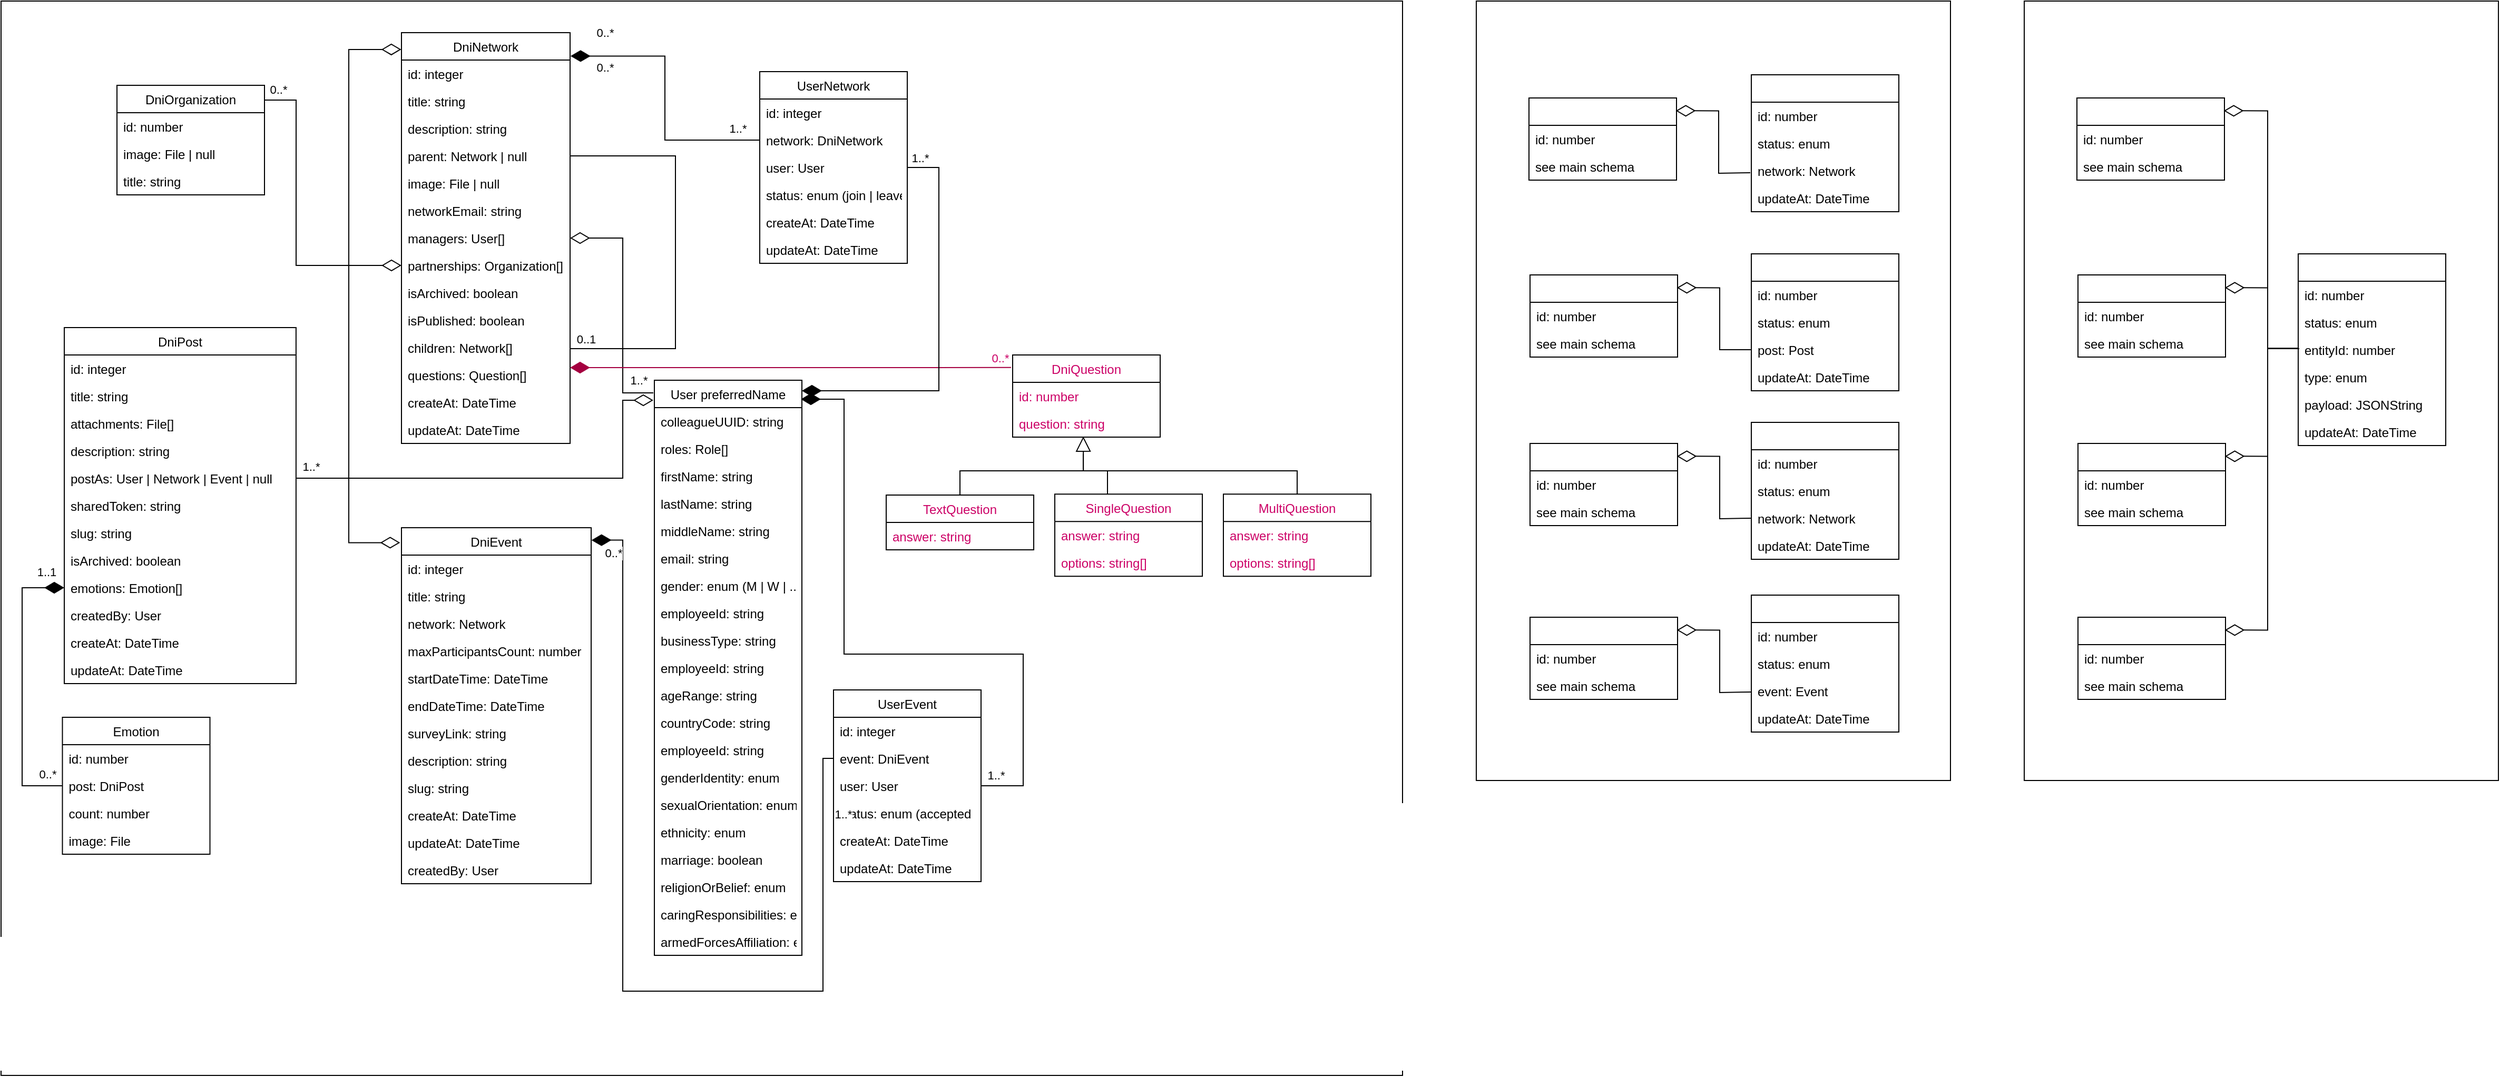<mxfile version="14.2.4" type="embed">
    <diagram id="J6vg1RdVkeJgdu3yLjEo" name="Page-1">
        <mxGraphModel dx="927" dy="641" grid="1" gridSize="10" guides="1" tooltips="1" connect="1" arrows="1" fold="1" page="1" pageScale="1" pageWidth="827" pageHeight="1169" math="0" shadow="0">
            <root>
                <mxCell id="0"/>
                <mxCell id="1" parent="0"/>
                <mxCell id="275" value="" style="rounded=0;whiteSpace=wrap;html=1;fontColor=#FFFFFF;" vertex="1" parent="1">
                    <mxGeometry x="1400" width="450" height="740" as="geometry"/>
                </mxCell>
                <mxCell id="233" value="" style="rounded=0;whiteSpace=wrap;html=1;fontColor=#99004D;" vertex="1" parent="1">
                    <mxGeometry width="1330" height="1020" as="geometry"/>
                </mxCell>
                <mxCell id="9" value="DniPost" style="swimlane;fontStyle=0;childLayout=stackLayout;horizontal=1;startSize=26;fillColor=none;horizontalStack=0;resizeParent=1;resizeParentMax=0;resizeLast=0;collapsible=1;marginBottom=0;" parent="1" vertex="1">
                    <mxGeometry x="60" y="310" width="219.94" height="338" as="geometry"/>
                </mxCell>
                <mxCell id="10" value="id: integer" style="text;strokeColor=none;fillColor=none;align=left;verticalAlign=top;spacingLeft=4;spacingRight=4;overflow=hidden;rotatable=0;points=[[0,0.5],[1,0.5]];portConstraint=eastwest;" parent="9" vertex="1">
                    <mxGeometry y="26" width="219.94" height="26" as="geometry"/>
                </mxCell>
                <mxCell id="11" value="title: string" style="text;strokeColor=none;fillColor=none;align=left;verticalAlign=top;spacingLeft=4;spacingRight=4;overflow=hidden;rotatable=0;points=[[0,0.5],[1,0.5]];portConstraint=eastwest;" parent="9" vertex="1">
                    <mxGeometry y="52" width="219.94" height="26" as="geometry"/>
                </mxCell>
                <mxCell id="12" value="attachments: File[]" style="text;strokeColor=none;fillColor=none;align=left;verticalAlign=top;spacingLeft=4;spacingRight=4;overflow=hidden;rotatable=0;points=[[0,0.5],[1,0.5]];portConstraint=eastwest;" parent="9" vertex="1">
                    <mxGeometry y="78" width="219.94" height="26" as="geometry"/>
                </mxCell>
                <mxCell id="13" value="description: string" style="text;strokeColor=none;fillColor=none;align=left;verticalAlign=top;spacingLeft=4;spacingRight=4;overflow=hidden;rotatable=0;points=[[0,0.5],[1,0.5]];portConstraint=eastwest;" parent="9" vertex="1">
                    <mxGeometry y="104" width="219.94" height="26" as="geometry"/>
                </mxCell>
                <mxCell id="14" value="postAs: User | Network | Event | null" style="text;strokeColor=none;fillColor=none;align=left;verticalAlign=top;spacingLeft=4;spacingRight=4;overflow=hidden;rotatable=0;points=[[0,0.5],[1,0.5]];portConstraint=eastwest;" parent="9" vertex="1">
                    <mxGeometry y="130" width="219.94" height="26" as="geometry"/>
                </mxCell>
                <mxCell id="15" value="sharedToken: string" style="text;strokeColor=none;fillColor=none;align=left;verticalAlign=top;spacingLeft=4;spacingRight=4;overflow=hidden;rotatable=0;points=[[0,0.5],[1,0.5]];portConstraint=eastwest;" parent="9" vertex="1">
                    <mxGeometry y="156" width="219.94" height="26" as="geometry"/>
                </mxCell>
                <mxCell id="21" value="slug: string" style="text;strokeColor=none;fillColor=none;align=left;verticalAlign=top;spacingLeft=4;spacingRight=4;overflow=hidden;rotatable=0;points=[[0,0.5],[1,0.5]];portConstraint=eastwest;" parent="9" vertex="1">
                    <mxGeometry y="182" width="219.94" height="26" as="geometry"/>
                </mxCell>
                <mxCell id="40" value="isArchived: boolean" style="text;strokeColor=none;fillColor=none;align=left;verticalAlign=top;spacingLeft=4;spacingRight=4;overflow=hidden;rotatable=0;points=[[0,0.5],[1,0.5]];portConstraint=eastwest;" parent="9" vertex="1">
                    <mxGeometry y="208" width="219.94" height="26" as="geometry"/>
                </mxCell>
                <mxCell id="87" value="emotions: Emotion[]" style="text;strokeColor=none;fillColor=none;align=left;verticalAlign=top;spacingLeft=4;spacingRight=4;overflow=hidden;rotatable=0;points=[[0,0.5],[1,0.5]];portConstraint=eastwest;" parent="9" vertex="1">
                    <mxGeometry y="234" width="219.94" height="26" as="geometry"/>
                </mxCell>
                <mxCell id="157" value="createdBy: User" style="text;strokeColor=none;fillColor=none;align=left;verticalAlign=top;spacingLeft=4;spacingRight=4;overflow=hidden;rotatable=0;points=[[0,0.5],[1,0.5]];portConstraint=eastwest;" vertex="1" parent="9">
                    <mxGeometry y="260" width="219.94" height="26" as="geometry"/>
                </mxCell>
                <mxCell id="169" value="createAt: DateTime" style="text;strokeColor=none;fillColor=none;align=left;verticalAlign=top;spacingLeft=4;spacingRight=4;overflow=hidden;rotatable=0;points=[[0,0.5],[1,0.5]];portConstraint=eastwest;" vertex="1" parent="9">
                    <mxGeometry y="286" width="219.94" height="26" as="geometry"/>
                </mxCell>
                <mxCell id="170" value="updateAt: DateTime" style="text;strokeColor=none;fillColor=none;align=left;verticalAlign=top;spacingLeft=4;spacingRight=4;overflow=hidden;rotatable=0;points=[[0,0.5],[1,0.5]];portConstraint=eastwest;" vertex="1" parent="9">
                    <mxGeometry y="312" width="219.94" height="26" as="geometry"/>
                </mxCell>
                <mxCell id="16" value="DniNetwork" style="swimlane;fontStyle=0;childLayout=stackLayout;horizontal=1;startSize=26;fillColor=none;horizontalStack=0;resizeParent=1;resizeParentMax=0;resizeLast=0;collapsible=1;marginBottom=0;" parent="1" vertex="1">
                    <mxGeometry x="380" y="30" width="160" height="390" as="geometry"/>
                </mxCell>
                <mxCell id="17" value="id: integer" style="text;strokeColor=none;fillColor=none;align=left;verticalAlign=top;spacingLeft=4;spacingRight=4;overflow=hidden;rotatable=0;points=[[0,0.5],[1,0.5]];portConstraint=eastwest;" parent="16" vertex="1">
                    <mxGeometry y="26" width="160" height="26" as="geometry"/>
                </mxCell>
                <mxCell id="18" value="title: string" style="text;strokeColor=none;fillColor=none;align=left;verticalAlign=top;spacingLeft=4;spacingRight=4;overflow=hidden;rotatable=0;points=[[0,0.5],[1,0.5]];portConstraint=eastwest;" parent="16" vertex="1">
                    <mxGeometry y="52" width="160" height="26" as="geometry"/>
                </mxCell>
                <mxCell id="19" value="description: string" style="text;strokeColor=none;fillColor=none;align=left;verticalAlign=top;spacingLeft=4;spacingRight=4;overflow=hidden;rotatable=0;points=[[0,0.5],[1,0.5]];portConstraint=eastwest;" parent="16" vertex="1">
                    <mxGeometry y="78" width="160" height="26" as="geometry"/>
                </mxCell>
                <mxCell id="50" style="edgeStyle=orthogonalEdgeStyle;rounded=0;orthogonalLoop=1;jettySize=auto;html=1;startSize=12;endArrow=none;endFill=0;endSize=16;entryX=1;entryY=0.5;entryDx=0;entryDy=0;" parent="16" source="48" target="129" edge="1">
                    <mxGeometry relative="1" as="geometry">
                        <mxPoint x="-40" y="250" as="targetPoint"/>
                        <Array as="points">
                            <mxPoint x="260" y="117"/>
                            <mxPoint x="260" y="300"/>
                        </Array>
                    </mxGeometry>
                </mxCell>
                <mxCell id="51" value="0..*" style="edgeLabel;html=1;align=center;verticalAlign=middle;resizable=0;points=[];" parent="50" vertex="1" connectable="0">
                    <mxGeometry x="-0.927" relative="1" as="geometry">
                        <mxPoint x="18.8" y="-117" as="offset"/>
                    </mxGeometry>
                </mxCell>
                <mxCell id="52" value="0..1" style="edgeLabel;html=1;align=center;verticalAlign=middle;resizable=0;points=[];" parent="50" vertex="1" connectable="0">
                    <mxGeometry x="0.941" y="2" relative="1" as="geometry">
                        <mxPoint x="3.84" y="-11" as="offset"/>
                    </mxGeometry>
                </mxCell>
                <mxCell id="48" value="parent: Network | null" style="text;strokeColor=none;fillColor=none;align=left;verticalAlign=top;spacingLeft=4;spacingRight=4;overflow=hidden;rotatable=0;points=[[0,0.5],[1,0.5]];portConstraint=eastwest;" parent="16" vertex="1">
                    <mxGeometry y="104" width="160" height="26" as="geometry"/>
                </mxCell>
                <mxCell id="49" value="image: File | null" style="text;strokeColor=none;fillColor=none;align=left;verticalAlign=top;spacingLeft=4;spacingRight=4;overflow=hidden;rotatable=0;points=[[0,0.5],[1,0.5]];portConstraint=eastwest;" parent="16" vertex="1">
                    <mxGeometry y="130" width="160" height="26" as="geometry"/>
                </mxCell>
                <mxCell id="53" value="networkEmail: string" style="text;strokeColor=none;fillColor=none;align=left;verticalAlign=top;spacingLeft=4;spacingRight=4;overflow=hidden;rotatable=0;points=[[0,0.5],[1,0.5]];portConstraint=eastwest;" parent="16" vertex="1">
                    <mxGeometry y="156" width="160" height="26" as="geometry"/>
                </mxCell>
                <mxCell id="55" value="managers: User[]" style="text;strokeColor=none;fillColor=none;align=left;verticalAlign=top;spacingLeft=4;spacingRight=4;overflow=hidden;rotatable=0;points=[[0,0.5],[1,0.5]];portConstraint=eastwest;" parent="16" vertex="1">
                    <mxGeometry y="182" width="160" height="26" as="geometry"/>
                </mxCell>
                <mxCell id="56" value="partnerships: Organization[]" style="text;strokeColor=none;fillColor=none;align=left;verticalAlign=top;spacingLeft=4;spacingRight=4;overflow=hidden;rotatable=0;points=[[0,0.5],[1,0.5]];portConstraint=eastwest;" parent="16" vertex="1">
                    <mxGeometry y="208" width="160" height="26" as="geometry"/>
                </mxCell>
                <mxCell id="73" value="isArchived: boolean" style="text;strokeColor=none;fillColor=none;align=left;verticalAlign=top;spacingLeft=4;spacingRight=4;overflow=hidden;rotatable=0;points=[[0,0.5],[1,0.5]];portConstraint=eastwest;" parent="16" vertex="1">
                    <mxGeometry y="234" width="160" height="26" as="geometry"/>
                </mxCell>
                <mxCell id="128" value="isPublished: boolean" style="text;strokeColor=none;fillColor=none;align=left;verticalAlign=top;spacingLeft=4;spacingRight=4;overflow=hidden;rotatable=0;points=[[0,0.5],[1,0.5]];portConstraint=eastwest;" parent="16" vertex="1">
                    <mxGeometry y="260" width="160" height="26" as="geometry"/>
                </mxCell>
                <mxCell id="129" value="children: Network[]" style="text;strokeColor=none;fillColor=none;align=left;verticalAlign=top;spacingLeft=4;spacingRight=4;overflow=hidden;rotatable=0;points=[[0,0.5],[1,0.5]];portConstraint=eastwest;" parent="16" vertex="1">
                    <mxGeometry y="286" width="160" height="26" as="geometry"/>
                </mxCell>
                <mxCell id="131" value="questions: Question[]" style="text;strokeColor=none;fillColor=none;align=left;verticalAlign=top;spacingLeft=4;spacingRight=4;overflow=hidden;rotatable=0;points=[[0,0.5],[1,0.5]];portConstraint=eastwest;" parent="16" vertex="1">
                    <mxGeometry y="312" width="160" height="26" as="geometry"/>
                </mxCell>
                <mxCell id="174" value="createAt: DateTime" style="text;strokeColor=none;fillColor=none;align=left;verticalAlign=top;spacingLeft=4;spacingRight=4;overflow=hidden;rotatable=0;points=[[0,0.5],[1,0.5]];portConstraint=eastwest;" vertex="1" parent="16">
                    <mxGeometry y="338" width="160" height="26" as="geometry"/>
                </mxCell>
                <mxCell id="175" value="updateAt: DateTime" style="text;strokeColor=none;fillColor=none;align=left;verticalAlign=top;spacingLeft=4;spacingRight=4;overflow=hidden;rotatable=0;points=[[0,0.5],[1,0.5]];portConstraint=eastwest;" vertex="1" parent="16">
                    <mxGeometry y="364" width="160" height="26" as="geometry"/>
                </mxCell>
                <mxCell id="24" value="DniEvent" style="swimlane;fontStyle=0;childLayout=stackLayout;horizontal=1;startSize=26;fillColor=none;horizontalStack=0;resizeParent=1;resizeParentMax=0;resizeLast=0;collapsible=1;marginBottom=0;" parent="1" vertex="1">
                    <mxGeometry x="380" y="500.0" width="180" height="338" as="geometry"/>
                </mxCell>
                <mxCell id="25" value="id: integer" style="text;strokeColor=none;fillColor=none;align=left;verticalAlign=top;spacingLeft=4;spacingRight=4;overflow=hidden;rotatable=0;points=[[0,0.5],[1,0.5]];portConstraint=eastwest;" parent="24" vertex="1">
                    <mxGeometry y="26" width="180" height="26" as="geometry"/>
                </mxCell>
                <mxCell id="26" value="title: string" style="text;strokeColor=none;fillColor=none;align=left;verticalAlign=top;spacingLeft=4;spacingRight=4;overflow=hidden;rotatable=0;points=[[0,0.5],[1,0.5]];portConstraint=eastwest;" parent="24" vertex="1">
                    <mxGeometry y="52" width="180" height="26" as="geometry"/>
                </mxCell>
                <mxCell id="27" value="network: Network" style="text;strokeColor=none;fillColor=none;align=left;verticalAlign=top;spacingLeft=4;spacingRight=4;overflow=hidden;rotatable=0;points=[[0,0.5],[1,0.5]];portConstraint=eastwest;" parent="24" vertex="1">
                    <mxGeometry y="78" width="180" height="26" as="geometry"/>
                </mxCell>
                <mxCell id="32" value="maxParticipantsCount: number" style="text;strokeColor=none;fillColor=none;align=left;verticalAlign=top;spacingLeft=4;spacingRight=4;overflow=hidden;rotatable=0;points=[[0,0.5],[1,0.5]];portConstraint=eastwest;" parent="24" vertex="1">
                    <mxGeometry y="104" width="180" height="26" as="geometry"/>
                </mxCell>
                <mxCell id="37" value="startDateTime: DateTime" style="text;strokeColor=none;fillColor=none;align=left;verticalAlign=top;spacingLeft=4;spacingRight=4;overflow=hidden;rotatable=0;points=[[0,0.5],[1,0.5]];portConstraint=eastwest;" parent="24" vertex="1">
                    <mxGeometry y="130" width="180" height="26" as="geometry"/>
                </mxCell>
                <mxCell id="38" value="endDateTime: DateTime" style="text;strokeColor=none;fillColor=none;align=left;verticalAlign=top;spacingLeft=4;spacingRight=4;overflow=hidden;rotatable=0;points=[[0,0.5],[1,0.5]];portConstraint=eastwest;" parent="24" vertex="1">
                    <mxGeometry y="156" width="180" height="26" as="geometry"/>
                </mxCell>
                <mxCell id="39" value="surveyLink: string" style="text;strokeColor=none;fillColor=none;align=left;verticalAlign=top;spacingLeft=4;spacingRight=4;overflow=hidden;rotatable=0;points=[[0,0.5],[1,0.5]];portConstraint=eastwest;" parent="24" vertex="1">
                    <mxGeometry y="182" width="180" height="26" as="geometry"/>
                </mxCell>
                <mxCell id="54" value="description: string" style="text;strokeColor=none;fillColor=none;align=left;verticalAlign=top;spacingLeft=4;spacingRight=4;overflow=hidden;rotatable=0;points=[[0,0.5],[1,0.5]];portConstraint=eastwest;" parent="24" vertex="1">
                    <mxGeometry y="208" width="180" height="26" as="geometry"/>
                </mxCell>
                <mxCell id="127" value="slug: string" style="text;strokeColor=none;fillColor=none;align=left;verticalAlign=top;spacingLeft=4;spacingRight=4;overflow=hidden;rotatable=0;points=[[0,0.5],[1,0.5]];portConstraint=eastwest;" parent="24" vertex="1">
                    <mxGeometry y="234" width="180" height="26" as="geometry"/>
                </mxCell>
                <mxCell id="171" value="createAt: DateTime" style="text;strokeColor=none;fillColor=none;align=left;verticalAlign=top;spacingLeft=4;spacingRight=4;overflow=hidden;rotatable=0;points=[[0,0.5],[1,0.5]];portConstraint=eastwest;" vertex="1" parent="24">
                    <mxGeometry y="260" width="180" height="26" as="geometry"/>
                </mxCell>
                <mxCell id="172" value="updateAt: DateTime" style="text;strokeColor=none;fillColor=none;align=left;verticalAlign=top;spacingLeft=4;spacingRight=4;overflow=hidden;rotatable=0;points=[[0,0.5],[1,0.5]];portConstraint=eastwest;" vertex="1" parent="24">
                    <mxGeometry y="286" width="180" height="26" as="geometry"/>
                </mxCell>
                <mxCell id="173" value="createdBy: User" style="text;strokeColor=none;fillColor=none;align=left;verticalAlign=top;spacingLeft=4;spacingRight=4;overflow=hidden;rotatable=0;points=[[0,0.5],[1,0.5]];portConstraint=eastwest;" vertex="1" parent="24">
                    <mxGeometry y="312" width="180" height="26" as="geometry"/>
                </mxCell>
                <mxCell id="28" style="edgeStyle=orthogonalEdgeStyle;rounded=0;orthogonalLoop=1;jettySize=auto;html=1;exitX=1;exitY=0.5;exitDx=0;exitDy=0;endArrow=diamondThin;endFill=0;startSize=12;endSize=16;entryX=-0.001;entryY=0.041;entryDx=0;entryDy=0;entryPerimeter=0;" parent="1" source="14" edge="1" target="16">
                    <mxGeometry relative="1" as="geometry">
                        <mxPoint x="700" y="443" as="sourcePoint"/>
                        <mxPoint x="849" y="30" as="targetPoint"/>
                        <Array as="points">
                            <mxPoint x="330" y="453"/>
                            <mxPoint x="330" y="46"/>
                        </Array>
                    </mxGeometry>
                </mxCell>
                <mxCell id="35" style="edgeStyle=orthogonalEdgeStyle;rounded=0;orthogonalLoop=1;jettySize=auto;html=1;exitX=1;exitY=0.5;exitDx=0;exitDy=0;endArrow=diamondThin;endFill=0;startSize=12;endSize=16;entryX=-0.007;entryY=0.042;entryDx=0;entryDy=0;entryPerimeter=0;" parent="1" source="14" edge="1" target="24">
                    <mxGeometry relative="1" as="geometry">
                        <mxPoint x="700" y="463" as="sourcePoint"/>
                        <mxPoint x="600" y="640" as="targetPoint"/>
                        <Array as="points">
                            <mxPoint x="330" y="453"/>
                            <mxPoint x="330" y="514"/>
                        </Array>
                    </mxGeometry>
                </mxCell>
                <mxCell id="125" value="1..*" style="edgeLabel;html=1;align=center;verticalAlign=middle;resizable=0;points=[];" parent="35" vertex="1" connectable="0">
                    <mxGeometry x="-0.877" y="-2" relative="1" as="geometry">
                        <mxPoint x="3.71" y="-13.0" as="offset"/>
                    </mxGeometry>
                </mxCell>
                <mxCell id="41" value="User preferredName" style="swimlane;fontStyle=0;childLayout=stackLayout;horizontal=1;startSize=26;fillColor=none;horizontalStack=0;resizeParent=1;resizeParentMax=0;resizeLast=0;collapsible=1;marginBottom=0;" parent="1" vertex="1">
                    <mxGeometry x="620" y="360" width="140" height="546" as="geometry"/>
                </mxCell>
                <mxCell id="42" value="colleagueUUID: string" style="text;strokeColor=none;fillColor=none;align=left;verticalAlign=top;spacingLeft=4;spacingRight=4;overflow=hidden;rotatable=0;points=[[0,0.5],[1,0.5]];portConstraint=eastwest;" parent="41" vertex="1">
                    <mxGeometry y="26" width="140" height="26" as="geometry"/>
                </mxCell>
                <mxCell id="43" value="roles: Role[]" style="text;strokeColor=none;fillColor=none;align=left;verticalAlign=top;spacingLeft=4;spacingRight=4;overflow=hidden;rotatable=0;points=[[0,0.5],[1,0.5]];portConstraint=eastwest;" parent="41" vertex="1">
                    <mxGeometry y="52" width="140" height="26" as="geometry"/>
                </mxCell>
                <mxCell id="44" value="firstName: string" style="text;strokeColor=none;fillColor=none;align=left;verticalAlign=top;spacingLeft=4;spacingRight=4;overflow=hidden;rotatable=0;points=[[0,0.5],[1,0.5]];portConstraint=eastwest;" parent="41" vertex="1">
                    <mxGeometry y="78" width="140" height="26" as="geometry"/>
                </mxCell>
                <mxCell id="46" value="lastName: string" style="text;strokeColor=none;fillColor=none;align=left;verticalAlign=top;spacingLeft=4;spacingRight=4;overflow=hidden;rotatable=0;points=[[0,0.5],[1,0.5]];portConstraint=eastwest;" parent="41" vertex="1">
                    <mxGeometry y="104" width="140" height="26" as="geometry"/>
                </mxCell>
                <mxCell id="47" value="middleName: string" style="text;strokeColor=none;fillColor=none;align=left;verticalAlign=top;spacingLeft=4;spacingRight=4;overflow=hidden;rotatable=0;points=[[0,0.5],[1,0.5]];portConstraint=eastwest;" parent="41" vertex="1">
                    <mxGeometry y="130" width="140" height="26" as="geometry"/>
                </mxCell>
                <mxCell id="222" value="email: string" style="text;strokeColor=none;fillColor=none;align=left;verticalAlign=top;spacingLeft=4;spacingRight=4;overflow=hidden;rotatable=0;points=[[0,0.5],[1,0.5]];portConstraint=eastwest;" vertex="1" parent="41">
                    <mxGeometry y="156" width="140" height="26" as="geometry"/>
                </mxCell>
                <mxCell id="223" value="gender: enum (M | W | ...)" style="text;strokeColor=none;fillColor=none;align=left;verticalAlign=top;spacingLeft=4;spacingRight=4;overflow=hidden;rotatable=0;points=[[0,0.5],[1,0.5]];portConstraint=eastwest;" vertex="1" parent="41">
                    <mxGeometry y="182" width="140" height="26" as="geometry"/>
                </mxCell>
                <mxCell id="232" value="employeeId: string" style="text;strokeColor=none;fillColor=none;align=left;verticalAlign=top;spacingLeft=4;spacingRight=4;overflow=hidden;rotatable=0;points=[[0,0.5],[1,0.5]];portConstraint=eastwest;" vertex="1" parent="41">
                    <mxGeometry y="208" width="140" height="26" as="geometry"/>
                </mxCell>
                <mxCell id="325" value="businessType: string" style="text;strokeColor=none;fillColor=none;align=left;verticalAlign=top;spacingLeft=4;spacingRight=4;overflow=hidden;rotatable=0;points=[[0,0.5],[1,0.5]];portConstraint=eastwest;" vertex="1" parent="41">
                    <mxGeometry y="234" width="140" height="26" as="geometry"/>
                </mxCell>
                <mxCell id="326" value="employeeId: string" style="text;strokeColor=none;fillColor=none;align=left;verticalAlign=top;spacingLeft=4;spacingRight=4;overflow=hidden;rotatable=0;points=[[0,0.5],[1,0.5]];portConstraint=eastwest;" vertex="1" parent="41">
                    <mxGeometry y="260" width="140" height="26" as="geometry"/>
                </mxCell>
                <mxCell id="327" value="ageRange: string" style="text;strokeColor=none;fillColor=none;align=left;verticalAlign=top;spacingLeft=4;spacingRight=4;overflow=hidden;rotatable=0;points=[[0,0.5],[1,0.5]];portConstraint=eastwest;" vertex="1" parent="41">
                    <mxGeometry y="286" width="140" height="26" as="geometry"/>
                </mxCell>
                <mxCell id="328" value="countryCode: string" style="text;strokeColor=none;fillColor=none;align=left;verticalAlign=top;spacingLeft=4;spacingRight=4;overflow=hidden;rotatable=0;points=[[0,0.5],[1,0.5]];portConstraint=eastwest;" vertex="1" parent="41">
                    <mxGeometry y="312" width="140" height="26" as="geometry"/>
                </mxCell>
                <mxCell id="329" value="employeeId: string" style="text;strokeColor=none;fillColor=none;align=left;verticalAlign=top;spacingLeft=4;spacingRight=4;overflow=hidden;rotatable=0;points=[[0,0.5],[1,0.5]];portConstraint=eastwest;" vertex="1" parent="41">
                    <mxGeometry y="338" width="140" height="26" as="geometry"/>
                </mxCell>
                <mxCell id="330" value="genderIdentity: enum" style="text;strokeColor=none;fillColor=none;align=left;verticalAlign=top;spacingLeft=4;spacingRight=4;overflow=hidden;rotatable=0;points=[[0,0.5],[1,0.5]];portConstraint=eastwest;" vertex="1" parent="41">
                    <mxGeometry y="364" width="140" height="26" as="geometry"/>
                </mxCell>
                <mxCell id="331" value="sexualOrientation: enum" style="text;strokeColor=none;fillColor=none;align=left;verticalAlign=top;spacingLeft=4;spacingRight=4;overflow=hidden;rotatable=0;points=[[0,0.5],[1,0.5]];portConstraint=eastwest;" vertex="1" parent="41">
                    <mxGeometry y="390" width="140" height="26" as="geometry"/>
                </mxCell>
                <mxCell id="332" value="ethnicity: enum&#10;" style="text;strokeColor=none;fillColor=none;align=left;verticalAlign=top;spacingLeft=4;spacingRight=4;overflow=hidden;rotatable=0;points=[[0,0.5],[1,0.5]];portConstraint=eastwest;" vertex="1" parent="41">
                    <mxGeometry y="416" width="140" height="26" as="geometry"/>
                </mxCell>
                <mxCell id="333" value="marriage: boolean" style="text;strokeColor=none;fillColor=none;align=left;verticalAlign=top;spacingLeft=4;spacingRight=4;overflow=hidden;rotatable=0;points=[[0,0.5],[1,0.5]];portConstraint=eastwest;" vertex="1" parent="41">
                    <mxGeometry y="442" width="140" height="26" as="geometry"/>
                </mxCell>
                <mxCell id="334" value="religionOrBelief: enum" style="text;strokeColor=none;fillColor=none;align=left;verticalAlign=top;spacingLeft=4;spacingRight=4;overflow=hidden;rotatable=0;points=[[0,0.5],[1,0.5]];portConstraint=eastwest;" vertex="1" parent="41">
                    <mxGeometry y="468" width="140" height="26" as="geometry"/>
                </mxCell>
                <mxCell id="335" value="caringResponsibilities: enum" style="text;strokeColor=none;fillColor=none;align=left;verticalAlign=top;spacingLeft=4;spacingRight=4;overflow=hidden;rotatable=0;points=[[0,0.5],[1,0.5]];portConstraint=eastwest;" vertex="1" parent="41">
                    <mxGeometry y="494" width="140" height="26" as="geometry"/>
                </mxCell>
                <mxCell id="336" value="armedForcesAffiliation: enum" style="text;strokeColor=none;fillColor=none;align=left;verticalAlign=top;spacingLeft=4;spacingRight=4;overflow=hidden;rotatable=0;points=[[0,0.5],[1,0.5]];portConstraint=eastwest;" vertex="1" parent="41">
                    <mxGeometry y="520" width="140" height="26" as="geometry"/>
                </mxCell>
                <mxCell id="45" style="edgeStyle=orthogonalEdgeStyle;rounded=0;orthogonalLoop=1;jettySize=auto;html=1;startSize=12;endArrow=diamondThin;endFill=0;endSize=16;exitX=1;exitY=0.5;exitDx=0;exitDy=0;" parent="1" source="14" edge="1">
                    <mxGeometry relative="1" as="geometry">
                        <mxPoint x="351.12" y="399.664" as="sourcePoint"/>
                        <Array as="points">
                            <mxPoint x="590" y="453"/>
                            <mxPoint x="590" y="379"/>
                        </Array>
                        <mxPoint x="619" y="379" as="targetPoint"/>
                    </mxGeometry>
                </mxCell>
                <mxCell id="57" style="edgeStyle=orthogonalEdgeStyle;rounded=0;orthogonalLoop=1;jettySize=auto;html=1;startSize=16;endArrow=none;endFill=0;endSize=16;startArrow=diamondThin;startFill=0;exitX=1;exitY=0.5;exitDx=0;exitDy=0;" parent="1" source="55" edge="1">
                    <mxGeometry relative="1" as="geometry">
                        <mxPoint x="400" y="180" as="sourcePoint"/>
                        <Array as="points">
                            <mxPoint x="590" y="225"/>
                            <mxPoint x="590" y="372"/>
                        </Array>
                        <mxPoint x="619" y="372" as="targetPoint"/>
                    </mxGeometry>
                </mxCell>
                <mxCell id="60" value="1..*" style="edgeLabel;html=1;align=center;verticalAlign=middle;resizable=0;points=[];" parent="57" vertex="1" connectable="0">
                    <mxGeometry x="0.81" relative="1" as="geometry">
                        <mxPoint x="7.56" y="-11.88" as="offset"/>
                    </mxGeometry>
                </mxCell>
                <mxCell id="92" style="edgeStyle=orthogonalEdgeStyle;rounded=0;orthogonalLoop=1;jettySize=auto;html=1;entryX=0;entryY=0.5;entryDx=0;entryDy=0;startArrow=none;startFill=0;startSize=16;endArrow=diamondThin;endFill=1;endSize=16;exitX=0;exitY=0.5;exitDx=0;exitDy=0;" parent="1" source="90" target="87" edge="1">
                    <mxGeometry relative="1" as="geometry">
                        <Array as="points">
                            <mxPoint x="20" y="745"/>
                            <mxPoint x="20" y="557"/>
                        </Array>
                    </mxGeometry>
                </mxCell>
                <mxCell id="93" value="0..*" style="edgeLabel;html=1;align=center;verticalAlign=middle;resizable=0;points=[];" parent="92" vertex="1" connectable="0">
                    <mxGeometry x="-0.794" y="2" relative="1" as="geometry">
                        <mxPoint x="13.38" y="-13.0" as="offset"/>
                    </mxGeometry>
                </mxCell>
                <mxCell id="94" value="1..1" style="edgeLabel;html=1;align=center;verticalAlign=middle;resizable=0;points=[];" parent="92" vertex="1" connectable="0">
                    <mxGeometry x="0.682" relative="1" as="geometry">
                        <mxPoint x="23" y="-17" as="offset"/>
                    </mxGeometry>
                </mxCell>
                <mxCell id="88" value="Emotion" style="swimlane;fontStyle=0;childLayout=stackLayout;horizontal=1;startSize=26;fillColor=none;horizontalStack=0;resizeParent=1;resizeParentMax=0;resizeLast=0;collapsible=1;marginBottom=0;" parent="1" vertex="1">
                    <mxGeometry x="58.24" y="680" width="140" height="130" as="geometry"/>
                </mxCell>
                <mxCell id="89" value="id: number" style="text;strokeColor=none;fillColor=none;align=left;verticalAlign=top;spacingLeft=4;spacingRight=4;overflow=hidden;rotatable=0;points=[[0,0.5],[1,0.5]];portConstraint=eastwest;" parent="88" vertex="1">
                    <mxGeometry y="26" width="140" height="26" as="geometry"/>
                </mxCell>
                <mxCell id="90" value="post: DniPost" style="text;strokeColor=none;fillColor=none;align=left;verticalAlign=top;spacingLeft=4;spacingRight=4;overflow=hidden;rotatable=0;points=[[0,0.5],[1,0.5]];portConstraint=eastwest;" parent="88" vertex="1">
                    <mxGeometry y="52" width="140" height="26" as="geometry"/>
                </mxCell>
                <mxCell id="91" value="count: number" style="text;strokeColor=none;fillColor=none;align=left;verticalAlign=top;spacingLeft=4;spacingRight=4;overflow=hidden;rotatable=0;points=[[0,0.5],[1,0.5]];portConstraint=eastwest;" parent="88" vertex="1">
                    <mxGeometry y="78" width="140" height="26" as="geometry"/>
                </mxCell>
                <mxCell id="99" value="image: File" style="text;strokeColor=none;fillColor=none;align=left;verticalAlign=top;spacingLeft=4;spacingRight=4;overflow=hidden;rotatable=0;points=[[0,0.5],[1,0.5]];portConstraint=eastwest;" parent="88" vertex="1">
                    <mxGeometry y="104" width="140" height="26" as="geometry"/>
                </mxCell>
                <mxCell id="95" value="DniOrganization" style="swimlane;fontStyle=0;childLayout=stackLayout;horizontal=1;startSize=26;fillColor=none;horizontalStack=0;resizeParent=1;resizeParentMax=0;resizeLast=0;collapsible=1;marginBottom=0;" parent="1" vertex="1">
                    <mxGeometry x="110" y="80" width="140" height="104" as="geometry"/>
                </mxCell>
                <mxCell id="96" value="id: number" style="text;strokeColor=none;fillColor=none;align=left;verticalAlign=top;spacingLeft=4;spacingRight=4;overflow=hidden;rotatable=0;points=[[0,0.5],[1,0.5]];portConstraint=eastwest;" parent="95" vertex="1">
                    <mxGeometry y="26" width="140" height="26" as="geometry"/>
                </mxCell>
                <mxCell id="97" value="image: File | null" style="text;strokeColor=none;fillColor=none;align=left;verticalAlign=top;spacingLeft=4;spacingRight=4;overflow=hidden;rotatable=0;points=[[0,0.5],[1,0.5]];portConstraint=eastwest;" parent="95" vertex="1">
                    <mxGeometry y="52" width="140" height="26" as="geometry"/>
                </mxCell>
                <mxCell id="98" value="title: string" style="text;strokeColor=none;fillColor=none;align=left;verticalAlign=top;spacingLeft=4;spacingRight=4;overflow=hidden;rotatable=0;points=[[0,0.5],[1,0.5]];portConstraint=eastwest;" parent="95" vertex="1">
                    <mxGeometry y="78" width="140" height="26" as="geometry"/>
                </mxCell>
                <mxCell id="100" style="edgeStyle=orthogonalEdgeStyle;rounded=0;orthogonalLoop=1;jettySize=auto;html=1;startArrow=diamondThin;startFill=0;startSize=16;endArrow=none;endFill=0;endSize=16;exitX=0;exitY=0.5;exitDx=0;exitDy=0;" parent="1" source="56" edge="1">
                    <mxGeometry relative="1" as="geometry">
                        <Array as="points">
                            <mxPoint x="280" y="251"/>
                            <mxPoint x="280" y="94"/>
                        </Array>
                        <mxPoint x="250" y="94" as="targetPoint"/>
                    </mxGeometry>
                </mxCell>
                <mxCell id="101" value="0..*" style="edgeLabel;html=1;align=center;verticalAlign=middle;resizable=0;points=[];" parent="100" vertex="1" connectable="0">
                    <mxGeometry x="0.839" y="-1" relative="1" as="geometry">
                        <mxPoint x="-10.13" y="-9" as="offset"/>
                    </mxGeometry>
                </mxCell>
                <mxCell id="132" value="DniQuestion" style="swimlane;fontStyle=0;childLayout=stackLayout;horizontal=1;startSize=26;fillColor=none;horizontalStack=0;resizeParent=1;resizeParentMax=0;resizeLast=0;collapsible=1;marginBottom=0;fontColor=#CC0066;" parent="1" vertex="1">
                    <mxGeometry x="960" y="336" width="140" height="78" as="geometry"/>
                </mxCell>
                <mxCell id="133" value="id: number" style="text;strokeColor=none;fillColor=none;align=left;verticalAlign=top;spacingLeft=4;spacingRight=4;overflow=hidden;rotatable=0;points=[[0,0.5],[1,0.5]];portConstraint=eastwest;fontColor=#CC0066;" parent="132" vertex="1">
                    <mxGeometry y="26" width="140" height="26" as="geometry"/>
                </mxCell>
                <mxCell id="134" value="question: string" style="text;strokeColor=none;fillColor=none;align=left;verticalAlign=top;spacingLeft=4;spacingRight=4;overflow=hidden;rotatable=0;points=[[0,0.5],[1,0.5]];portConstraint=eastwest;fontColor=#CC0066;" parent="132" vertex="1">
                    <mxGeometry y="52" width="140" height="26" as="geometry"/>
                </mxCell>
                <mxCell id="147" style="edgeStyle=orthogonalEdgeStyle;rounded=0;orthogonalLoop=1;jettySize=auto;html=1;endArrow=none;endFill=0;endSize=12;fontColor=#CC0066;" parent="1" source="136" edge="1">
                    <mxGeometry relative="1" as="geometry">
                        <mxPoint x="1027" y="432" as="targetPoint"/>
                        <Array as="points">
                            <mxPoint x="910" y="446"/>
                            <mxPoint x="1027" y="446"/>
                        </Array>
                    </mxGeometry>
                </mxCell>
                <mxCell id="136" value="TextQuestion" style="swimlane;fontStyle=0;childLayout=stackLayout;horizontal=1;startSize=26;fillColor=none;horizontalStack=0;resizeParent=1;resizeParentMax=0;resizeLast=0;collapsible=1;marginBottom=0;fontColor=#CC0066;" parent="1" vertex="1">
                    <mxGeometry x="840" y="469" width="140" height="52" as="geometry"/>
                </mxCell>
                <mxCell id="137" value="answer: string" style="text;strokeColor=none;fillColor=none;align=left;verticalAlign=top;spacingLeft=4;spacingRight=4;overflow=hidden;rotatable=0;points=[[0,0.5],[1,0.5]];portConstraint=eastwest;fontColor=#CC0066;" parent="136" vertex="1">
                    <mxGeometry y="26" width="140" height="26" as="geometry"/>
                </mxCell>
                <mxCell id="141" value="SingleQuestion" style="swimlane;fontStyle=0;childLayout=stackLayout;horizontal=1;startSize=26;fillColor=none;horizontalStack=0;resizeParent=1;resizeParentMax=0;resizeLast=0;collapsible=1;marginBottom=0;fontColor=#CC0066;" parent="1" vertex="1">
                    <mxGeometry x="1000" y="468.17" width="140" height="78" as="geometry"/>
                </mxCell>
                <mxCell id="142" value="answer: string" style="text;strokeColor=none;fillColor=none;align=left;verticalAlign=top;spacingLeft=4;spacingRight=4;overflow=hidden;rotatable=0;points=[[0,0.5],[1,0.5]];portConstraint=eastwest;fontColor=#CC0066;" parent="141" vertex="1">
                    <mxGeometry y="26" width="140" height="26" as="geometry"/>
                </mxCell>
                <mxCell id="151" value="options: string[]" style="text;strokeColor=none;fillColor=none;align=left;verticalAlign=top;spacingLeft=4;spacingRight=4;overflow=hidden;rotatable=0;points=[[0,0.5],[1,0.5]];portConstraint=eastwest;fontColor=#CC0066;" parent="141" vertex="1">
                    <mxGeometry y="52" width="140" height="26" as="geometry"/>
                </mxCell>
                <mxCell id="143" style="edgeStyle=orthogonalEdgeStyle;rounded=0;orthogonalLoop=1;jettySize=auto;html=1;endArrow=block;endFill=0;endSize=12;entryX=0.479;entryY=0.974;entryDx=0;entryDy=0;entryPerimeter=0;fontColor=#CC0066;" parent="1" source="141" target="134" edge="1">
                    <mxGeometry relative="1" as="geometry">
                        <mxPoint x="1025" y="417" as="targetPoint"/>
                        <Array as="points">
                            <mxPoint x="1050" y="446"/>
                            <mxPoint x="1027" y="446"/>
                        </Array>
                    </mxGeometry>
                </mxCell>
                <mxCell id="149" style="edgeStyle=orthogonalEdgeStyle;rounded=0;orthogonalLoop=1;jettySize=auto;html=1;endArrow=none;endFill=0;endSize=12;fontColor=#CC0066;" parent="1" source="144" edge="1">
                    <mxGeometry relative="1" as="geometry">
                        <mxPoint x="1027" y="430" as="targetPoint"/>
                        <Array as="points">
                            <mxPoint x="1230" y="446"/>
                            <mxPoint x="1027" y="446"/>
                        </Array>
                    </mxGeometry>
                </mxCell>
                <mxCell id="144" value="MultiQuestion" style="swimlane;fontStyle=0;childLayout=stackLayout;horizontal=1;startSize=26;fillColor=none;horizontalStack=0;resizeParent=1;resizeParentMax=0;resizeLast=0;collapsible=1;marginBottom=0;fontColor=#CC0066;" parent="1" vertex="1">
                    <mxGeometry x="1160" y="468.17" width="140" height="78" as="geometry"/>
                </mxCell>
                <mxCell id="145" value="answer: string" style="text;strokeColor=none;fillColor=none;align=left;verticalAlign=top;spacingLeft=4;spacingRight=4;overflow=hidden;rotatable=0;points=[[0,0.5],[1,0.5]];portConstraint=eastwest;fontColor=#CC0066;" parent="144" vertex="1">
                    <mxGeometry y="26" width="140" height="26" as="geometry"/>
                </mxCell>
                <mxCell id="154" value="options: string[]" style="text;strokeColor=none;fillColor=none;align=left;verticalAlign=top;spacingLeft=4;spacingRight=4;overflow=hidden;rotatable=0;points=[[0,0.5],[1,0.5]];portConstraint=eastwest;fontColor=#CC0066;" parent="144" vertex="1">
                    <mxGeometry y="52" width="140" height="26" as="geometry"/>
                </mxCell>
                <mxCell id="155" style="edgeStyle=orthogonalEdgeStyle;rounded=0;orthogonalLoop=1;jettySize=auto;html=1;entryX=-0.011;entryY=0.153;entryDx=0;entryDy=0;entryPerimeter=0;startArrow=diamondThin;startFill=1;startSize=16;endArrow=none;endFill=0;endSize=16;fillColor=#d80073;strokeColor=#A50040;" parent="1" target="132" edge="1">
                    <mxGeometry relative="1" as="geometry">
                        <Array as="points">
                            <mxPoint x="540" y="348"/>
                        </Array>
                        <mxPoint x="540" y="348" as="sourcePoint"/>
                        <mxPoint x="864.42" y="209.248" as="targetPoint"/>
                    </mxGeometry>
                </mxCell>
                <mxCell id="156" value="0..*" style="edgeLabel;html=1;align=center;verticalAlign=middle;resizable=0;points=[];fontColor=#CC0066;" parent="155" vertex="1" connectable="0">
                    <mxGeometry x="0.839" y="-1" relative="1" as="geometry">
                        <mxPoint x="23.2" y="-9.94" as="offset"/>
                    </mxGeometry>
                </mxCell>
                <mxCell id="176" value="UserNetwork" style="swimlane;fontStyle=0;childLayout=stackLayout;horizontal=1;startSize=26;fillColor=none;horizontalStack=0;resizeParent=1;resizeParentMax=0;resizeLast=0;collapsible=1;marginBottom=0;" vertex="1" parent="1">
                    <mxGeometry x="720" y="67" width="140" height="182" as="geometry"/>
                </mxCell>
                <mxCell id="177" value="id: integer" style="text;strokeColor=none;fillColor=none;align=left;verticalAlign=top;spacingLeft=4;spacingRight=4;overflow=hidden;rotatable=0;points=[[0,0.5],[1,0.5]];portConstraint=eastwest;" vertex="1" parent="176">
                    <mxGeometry y="26" width="140" height="26" as="geometry"/>
                </mxCell>
                <mxCell id="178" value="network: DniNetwork" style="text;strokeColor=none;fillColor=none;align=left;verticalAlign=top;spacingLeft=4;spacingRight=4;overflow=hidden;rotatable=0;points=[[0,0.5],[1,0.5]];portConstraint=eastwest;" vertex="1" parent="176">
                    <mxGeometry y="52" width="140" height="26" as="geometry"/>
                </mxCell>
                <mxCell id="179" value="user: User" style="text;strokeColor=none;fillColor=none;align=left;verticalAlign=top;spacingLeft=4;spacingRight=4;overflow=hidden;rotatable=0;points=[[0,0.5],[1,0.5]];portConstraint=eastwest;" vertex="1" parent="176">
                    <mxGeometry y="78" width="140" height="26" as="geometry"/>
                </mxCell>
                <mxCell id="180" value="status: enum (join | leave)" style="text;strokeColor=none;fillColor=none;align=left;verticalAlign=top;spacingLeft=4;spacingRight=4;overflow=hidden;rotatable=0;points=[[0,0.5],[1,0.5]];portConstraint=eastwest;" vertex="1" parent="176">
                    <mxGeometry y="104" width="140" height="26" as="geometry"/>
                </mxCell>
                <mxCell id="201" value="createAt: DateTime" style="text;strokeColor=none;fillColor=none;align=left;verticalAlign=top;spacingLeft=4;spacingRight=4;overflow=hidden;rotatable=0;points=[[0,0.5],[1,0.5]];portConstraint=eastwest;" vertex="1" parent="176">
                    <mxGeometry y="130" width="140" height="26" as="geometry"/>
                </mxCell>
                <mxCell id="202" value="updateAt: DateTime" style="text;strokeColor=none;fillColor=none;align=left;verticalAlign=top;spacingLeft=4;spacingRight=4;overflow=hidden;rotatable=0;points=[[0,0.5],[1,0.5]];portConstraint=eastwest;" vertex="1" parent="176">
                    <mxGeometry y="156" width="140" height="26" as="geometry"/>
                </mxCell>
                <mxCell id="182" style="edgeStyle=orthogonalEdgeStyle;rounded=0;orthogonalLoop=1;jettySize=auto;html=1;endArrow=diamondThin;endFill=1;startSize=16;endSize=16;exitX=1;exitY=0.5;exitDx=0;exitDy=0;" edge="1" parent="1" source="179">
                    <mxGeometry relative="1" as="geometry">
                        <mxPoint x="760" y="370" as="targetPoint"/>
                        <Array as="points">
                            <mxPoint x="890" y="158"/>
                            <mxPoint x="890" y="370"/>
                        </Array>
                    </mxGeometry>
                </mxCell>
                <mxCell id="183" value="1..*" style="edgeLabel;html=1;align=center;verticalAlign=middle;resizable=0;points=[];" vertex="1" connectable="0" parent="182">
                    <mxGeometry x="-0.913" y="-3" relative="1" as="geometry">
                        <mxPoint x="-4.12" y="-12" as="offset"/>
                    </mxGeometry>
                </mxCell>
                <mxCell id="184" value="" style="edgeStyle=orthogonalEdgeStyle;rounded=0;orthogonalLoop=1;jettySize=auto;html=1;endArrow=diamondThin;endFill=1;startSize=16;endSize=16;exitX=1;exitY=0.5;exitDx=0;exitDy=0;" edge="1" source="189" parent="1">
                    <mxGeometry x="0.019" relative="1" as="geometry">
                        <mxPoint x="759" y="378" as="targetPoint"/>
                        <Array as="points">
                            <mxPoint x="970" y="745"/>
                            <mxPoint x="970" y="620"/>
                            <mxPoint x="800" y="620"/>
                            <mxPoint x="800" y="378"/>
                        </Array>
                        <mxPoint as="offset"/>
                    </mxGeometry>
                </mxCell>
                <mxCell id="185" value="1..*" style="edgeLabel;html=1;align=center;verticalAlign=middle;resizable=0;points=[];" vertex="1" connectable="0" parent="184">
                    <mxGeometry x="-0.913" y="-3" relative="1" as="geometry">
                        <mxPoint x="-13.5" y="-13" as="offset"/>
                    </mxGeometry>
                </mxCell>
                <mxCell id="186" value="UserEvent" style="swimlane;fontStyle=0;childLayout=stackLayout;horizontal=1;startSize=26;fillColor=none;horizontalStack=0;resizeParent=1;resizeParentMax=0;resizeLast=0;collapsible=1;marginBottom=0;" vertex="1" parent="1">
                    <mxGeometry x="790" y="654" width="140" height="182" as="geometry"/>
                </mxCell>
                <mxCell id="187" value="id: integer" style="text;strokeColor=none;fillColor=none;align=left;verticalAlign=top;spacingLeft=4;spacingRight=4;overflow=hidden;rotatable=0;points=[[0,0.5],[1,0.5]];portConstraint=eastwest;" vertex="1" parent="186">
                    <mxGeometry y="26" width="140" height="26" as="geometry"/>
                </mxCell>
                <mxCell id="188" value="event: DniEvent" style="text;strokeColor=none;fillColor=none;align=left;verticalAlign=top;spacingLeft=4;spacingRight=4;overflow=hidden;rotatable=0;points=[[0,0.5],[1,0.5]];portConstraint=eastwest;" vertex="1" parent="186">
                    <mxGeometry y="52" width="140" height="26" as="geometry"/>
                </mxCell>
                <mxCell id="189" value="user: User" style="text;strokeColor=none;fillColor=none;align=left;verticalAlign=top;spacingLeft=4;spacingRight=4;overflow=hidden;rotatable=0;points=[[0,0.5],[1,0.5]];portConstraint=eastwest;" vertex="1" parent="186">
                    <mxGeometry y="78" width="140" height="26" as="geometry"/>
                </mxCell>
                <mxCell id="190" value="status: enum (accepted | declined)" style="text;strokeColor=none;fillColor=none;align=left;verticalAlign=top;spacingLeft=4;spacingRight=4;overflow=hidden;rotatable=0;points=[[0,0.5],[1,0.5]];portConstraint=eastwest;" vertex="1" parent="186">
                    <mxGeometry y="104" width="140" height="26" as="geometry"/>
                </mxCell>
                <mxCell id="199" value="createAt: DateTime" style="text;strokeColor=none;fillColor=none;align=left;verticalAlign=top;spacingLeft=4;spacingRight=4;overflow=hidden;rotatable=0;points=[[0,0.5],[1,0.5]];portConstraint=eastwest;" vertex="1" parent="186">
                    <mxGeometry y="130" width="140" height="26" as="geometry"/>
                </mxCell>
                <mxCell id="200" value="updateAt: DateTime" style="text;strokeColor=none;fillColor=none;align=left;verticalAlign=top;spacingLeft=4;spacingRight=4;overflow=hidden;rotatable=0;points=[[0,0.5],[1,0.5]];portConstraint=eastwest;" vertex="1" parent="186">
                    <mxGeometry y="156" width="140" height="26" as="geometry"/>
                </mxCell>
                <mxCell id="193" style="edgeStyle=orthogonalEdgeStyle;rounded=0;orthogonalLoop=1;jettySize=auto;html=1;entryX=1.003;entryY=0.057;entryDx=0;entryDy=0;entryPerimeter=0;startSize=16;endArrow=diamondThin;endFill=1;endSize=16;" edge="1" parent="1" source="178" target="16">
                    <mxGeometry relative="1" as="geometry">
                        <Array as="points">
                            <mxPoint x="630" y="132"/>
                            <mxPoint x="630" y="52"/>
                        </Array>
                    </mxGeometry>
                </mxCell>
                <mxCell id="194" value="1..*" style="edgeLabel;html=1;align=center;verticalAlign=middle;resizable=0;points=[];" vertex="1" connectable="0" parent="193">
                    <mxGeometry x="-0.697" y="-1" relative="1" as="geometry">
                        <mxPoint x="18.73" y="-10" as="offset"/>
                    </mxGeometry>
                </mxCell>
                <mxCell id="195" value="0..*" style="edgeLabel;html=1;align=center;verticalAlign=middle;resizable=0;points=[];" vertex="1" connectable="0" parent="193">
                    <mxGeometry x="0.783" y="-1" relative="1" as="geometry">
                        <mxPoint x="3.53" y="11.78" as="offset"/>
                    </mxGeometry>
                </mxCell>
                <mxCell id="196" style="edgeStyle=orthogonalEdgeStyle;rounded=0;orthogonalLoop=1;jettySize=auto;html=1;entryX=1.002;entryY=0.035;entryDx=0;entryDy=0;entryPerimeter=0;startSize=16;endArrow=diamondThin;endFill=1;endSize=16;exitX=0;exitY=0.5;exitDx=0;exitDy=0;" edge="1" parent="1" source="188" target="24">
                    <mxGeometry relative="1" as="geometry">
                        <Array as="points">
                            <mxPoint x="780" y="719"/>
                            <mxPoint x="780" y="940"/>
                            <mxPoint x="590" y="940"/>
                            <mxPoint x="590" y="512"/>
                        </Array>
                    </mxGeometry>
                </mxCell>
                <mxCell id="197" value="1..*" style="edgeLabel;html=1;align=center;verticalAlign=middle;resizable=0;points=[];" vertex="1" connectable="0" parent="196">
                    <mxGeometry x="-0.836" y="-1" relative="1" as="geometry">
                        <mxPoint x="20.17" y="-9" as="offset"/>
                    </mxGeometry>
                </mxCell>
                <mxCell id="198" value="0..*" style="edgeLabel;html=1;align=center;verticalAlign=middle;resizable=0;points=[];" vertex="1" connectable="0" parent="196">
                    <mxGeometry x="0.788" relative="1" as="geometry">
                        <mxPoint x="-9" y="-51.89" as="offset"/>
                    </mxGeometry>
                </mxCell>
                <mxCell id="203" value="UserNetwotkHistory" style="swimlane;fontStyle=0;childLayout=stackLayout;horizontal=1;startSize=26;fillColor=none;horizontalStack=0;resizeParent=1;resizeParentMax=0;resizeLast=0;collapsible=1;marginBottom=0;fontColor=#FFFFFF;" vertex="1" parent="1">
                    <mxGeometry x="1661" y="400" width="140" height="130" as="geometry"/>
                </mxCell>
                <mxCell id="204" value="id: number" style="text;strokeColor=none;fillColor=none;align=left;verticalAlign=top;spacingLeft=4;spacingRight=4;overflow=hidden;rotatable=0;points=[[0,0.5],[1,0.5]];portConstraint=eastwest;" vertex="1" parent="203">
                    <mxGeometry y="26" width="140" height="26" as="geometry"/>
                </mxCell>
                <mxCell id="205" value="status: enum" style="text;strokeColor=none;fillColor=none;align=left;verticalAlign=top;spacingLeft=4;spacingRight=4;overflow=hidden;rotatable=0;points=[[0,0.5],[1,0.5]];portConstraint=eastwest;" vertex="1" parent="203">
                    <mxGeometry y="52" width="140" height="26" as="geometry"/>
                </mxCell>
                <mxCell id="206" value="network: Network" style="text;strokeColor=none;fillColor=none;align=left;verticalAlign=top;spacingLeft=4;spacingRight=4;overflow=hidden;rotatable=0;points=[[0,0.5],[1,0.5]];portConstraint=eastwest;" vertex="1" parent="203">
                    <mxGeometry y="78" width="140" height="26" as="geometry"/>
                </mxCell>
                <mxCell id="235" value="updateAt: DateTime" style="text;strokeColor=none;fillColor=none;align=left;verticalAlign=top;spacingLeft=4;spacingRight=4;overflow=hidden;rotatable=0;points=[[0,0.5],[1,0.5]];portConstraint=eastwest;" vertex="1" parent="203">
                    <mxGeometry y="104" width="140" height="26" as="geometry"/>
                </mxCell>
                <mxCell id="214" value="UserEventHistory" style="swimlane;fontStyle=0;childLayout=stackLayout;horizontal=1;startSize=26;fillColor=none;horizontalStack=0;resizeParent=1;resizeParentMax=0;resizeLast=0;collapsible=1;marginBottom=0;fontColor=#FFFFFF;" vertex="1" parent="1">
                    <mxGeometry x="1661" y="564" width="140" height="130" as="geometry"/>
                </mxCell>
                <mxCell id="215" value="id: number" style="text;strokeColor=none;fillColor=none;align=left;verticalAlign=top;spacingLeft=4;spacingRight=4;overflow=hidden;rotatable=0;points=[[0,0.5],[1,0.5]];portConstraint=eastwest;" vertex="1" parent="214">
                    <mxGeometry y="26" width="140" height="26" as="geometry"/>
                </mxCell>
                <mxCell id="216" value="status: enum" style="text;strokeColor=none;fillColor=none;align=left;verticalAlign=top;spacingLeft=4;spacingRight=4;overflow=hidden;rotatable=0;points=[[0,0.5],[1,0.5]];portConstraint=eastwest;" vertex="1" parent="214">
                    <mxGeometry y="52" width="140" height="26" as="geometry"/>
                </mxCell>
                <mxCell id="217" value="event: Event" style="text;strokeColor=none;fillColor=none;align=left;verticalAlign=top;spacingLeft=4;spacingRight=4;overflow=hidden;rotatable=0;points=[[0,0.5],[1,0.5]];portConstraint=eastwest;" vertex="1" parent="214">
                    <mxGeometry y="78" width="140" height="26" as="geometry"/>
                </mxCell>
                <mxCell id="236" value="updateAt: DateTime" style="text;strokeColor=none;fillColor=none;align=left;verticalAlign=top;spacingLeft=4;spacingRight=4;overflow=hidden;rotatable=0;points=[[0,0.5],[1,0.5]];portConstraint=eastwest;" vertex="1" parent="214">
                    <mxGeometry y="104" width="140" height="26" as="geometry"/>
                </mxCell>
                <mxCell id="218" value="DniNetwotkHistory" style="swimlane;fontStyle=0;childLayout=stackLayout;horizontal=1;startSize=26;fillColor=none;horizontalStack=0;resizeParent=1;resizeParentMax=0;resizeLast=0;collapsible=1;marginBottom=0;fontColor=#FFFFFF;" vertex="1" parent="1">
                    <mxGeometry x="1661" y="70" width="140" height="130" as="geometry"/>
                </mxCell>
                <mxCell id="219" value="id: number" style="text;strokeColor=none;fillColor=none;align=left;verticalAlign=top;spacingLeft=4;spacingRight=4;overflow=hidden;rotatable=0;points=[[0,0.5],[1,0.5]];portConstraint=eastwest;" vertex="1" parent="218">
                    <mxGeometry y="26" width="140" height="26" as="geometry"/>
                </mxCell>
                <mxCell id="220" value="status: enum" style="text;strokeColor=none;fillColor=none;align=left;verticalAlign=top;spacingLeft=4;spacingRight=4;overflow=hidden;rotatable=0;points=[[0,0.5],[1,0.5]];portConstraint=eastwest;" vertex="1" parent="218">
                    <mxGeometry y="52" width="140" height="26" as="geometry"/>
                </mxCell>
                <mxCell id="221" value="network: Network" style="text;strokeColor=none;fillColor=none;align=left;verticalAlign=top;spacingLeft=4;spacingRight=4;overflow=hidden;rotatable=0;points=[[0,0.5],[1,0.5]];portConstraint=eastwest;" vertex="1" parent="218">
                    <mxGeometry y="78" width="140" height="26" as="geometry"/>
                </mxCell>
                <mxCell id="234" value="updateAt: DateTime" style="text;strokeColor=none;fillColor=none;align=left;verticalAlign=top;spacingLeft=4;spacingRight=4;overflow=hidden;rotatable=0;points=[[0,0.5],[1,0.5]];portConstraint=eastwest;" vertex="1" parent="218">
                    <mxGeometry y="104" width="140" height="26" as="geometry"/>
                </mxCell>
                <mxCell id="237" value="DniPostHistory" style="swimlane;fontStyle=0;childLayout=stackLayout;horizontal=1;startSize=26;fillColor=none;horizontalStack=0;resizeParent=1;resizeParentMax=0;resizeLast=0;collapsible=1;marginBottom=0;fontColor=#FFFFFF;" vertex="1" parent="1">
                    <mxGeometry x="1661" y="240" width="140" height="130" as="geometry"/>
                </mxCell>
                <mxCell id="238" value="id: number" style="text;strokeColor=none;fillColor=none;align=left;verticalAlign=top;spacingLeft=4;spacingRight=4;overflow=hidden;rotatable=0;points=[[0,0.5],[1,0.5]];portConstraint=eastwest;" vertex="1" parent="237">
                    <mxGeometry y="26" width="140" height="26" as="geometry"/>
                </mxCell>
                <mxCell id="239" value="status: enum" style="text;strokeColor=none;fillColor=none;align=left;verticalAlign=top;spacingLeft=4;spacingRight=4;overflow=hidden;rotatable=0;points=[[0,0.5],[1,0.5]];portConstraint=eastwest;" vertex="1" parent="237">
                    <mxGeometry y="52" width="140" height="26" as="geometry"/>
                </mxCell>
                <mxCell id="240" value="post: Post" style="text;strokeColor=none;fillColor=none;align=left;verticalAlign=top;spacingLeft=4;spacingRight=4;overflow=hidden;rotatable=0;points=[[0,0.5],[1,0.5]];portConstraint=eastwest;" vertex="1" parent="237">
                    <mxGeometry y="78" width="140" height="26" as="geometry"/>
                </mxCell>
                <mxCell id="241" value="updateAt: DateTime" style="text;strokeColor=none;fillColor=none;align=left;verticalAlign=top;spacingLeft=4;spacingRight=4;overflow=hidden;rotatable=0;points=[[0,0.5],[1,0.5]];portConstraint=eastwest;" vertex="1" parent="237">
                    <mxGeometry y="104" width="140" height="26" as="geometry"/>
                </mxCell>
                <mxCell id="245" value="DniPost" style="swimlane;fontStyle=0;childLayout=stackLayout;horizontal=1;startSize=26;fillColor=none;horizontalStack=0;resizeParent=1;resizeParentMax=0;resizeLast=0;collapsible=1;marginBottom=0;fontColor=#FFFFFF;" vertex="1" parent="1">
                    <mxGeometry x="1451" y="260" width="140" height="78" as="geometry"/>
                </mxCell>
                <mxCell id="246" value="id: number" style="text;strokeColor=none;fillColor=none;align=left;verticalAlign=top;spacingLeft=4;spacingRight=4;overflow=hidden;rotatable=0;points=[[0,0.5],[1,0.5]];portConstraint=eastwest;" vertex="1" parent="245">
                    <mxGeometry y="26" width="140" height="26" as="geometry"/>
                </mxCell>
                <mxCell id="249" value="see main schema" style="text;strokeColor=none;fillColor=none;align=left;verticalAlign=top;spacingLeft=4;spacingRight=4;overflow=hidden;rotatable=0;points=[[0,0.5],[1,0.5]];portConstraint=eastwest;" vertex="1" parent="245">
                    <mxGeometry y="52" width="140" height="26" as="geometry"/>
                </mxCell>
                <mxCell id="251" value="Main schema" style="text;html=1;strokeColor=none;fillColor=none;align=center;verticalAlign=middle;whiteSpace=wrap;rounded=0;fontColor=#FFFFFF;" vertex="1" parent="1">
                    <mxGeometry x="10" y="10" width="90" height="20" as="geometry"/>
                </mxCell>
                <mxCell id="252" style="edgeStyle=orthogonalEdgeStyle;rounded=0;orthogonalLoop=1;jettySize=auto;html=1;exitX=0;exitY=0.5;exitDx=0;exitDy=0;entryX=0.995;entryY=0.156;entryDx=0;entryDy=0;startSize=16;endArrow=diamondThin;endFill=0;endSize=16;fontColor=#FFFFFF;entryPerimeter=0;" edge="1" parent="1" source="240" target="245">
                    <mxGeometry relative="1" as="geometry"/>
                </mxCell>
                <mxCell id="254" value="1..1" style="edgeLabel;html=1;align=center;verticalAlign=middle;resizable=0;points=[];fontColor=#FFFFFF;" vertex="1" connectable="0" parent="252">
                    <mxGeometry x="0.465" y="-1" relative="1" as="geometry">
                        <mxPoint x="-12.03" y="-16.19" as="offset"/>
                    </mxGeometry>
                </mxCell>
                <mxCell id="255" value="0..*" style="edgeLabel;html=1;align=center;verticalAlign=middle;resizable=0;points=[];fontColor=#FFFFFF;" vertex="1" connectable="0" parent="252">
                    <mxGeometry x="-0.729" y="-1" relative="1" as="geometry">
                        <mxPoint y="-10" as="offset"/>
                    </mxGeometry>
                </mxCell>
                <mxCell id="256" value="DniNetwork" style="swimlane;fontStyle=0;childLayout=stackLayout;horizontal=1;startSize=26;fillColor=none;horizontalStack=0;resizeParent=1;resizeParentMax=0;resizeLast=0;collapsible=1;marginBottom=0;fontColor=#FFFFFF;" vertex="1" parent="1">
                    <mxGeometry x="1450" y="91.99" width="140" height="78" as="geometry"/>
                </mxCell>
                <mxCell id="257" value="id: number" style="text;strokeColor=none;fillColor=none;align=left;verticalAlign=top;spacingLeft=4;spacingRight=4;overflow=hidden;rotatable=0;points=[[0,0.5],[1,0.5]];portConstraint=eastwest;" vertex="1" parent="256">
                    <mxGeometry y="26" width="140" height="26" as="geometry"/>
                </mxCell>
                <mxCell id="258" value="see main schema" style="text;strokeColor=none;fillColor=none;align=left;verticalAlign=top;spacingLeft=4;spacingRight=4;overflow=hidden;rotatable=0;points=[[0,0.5],[1,0.5]];portConstraint=eastwest;" vertex="1" parent="256">
                    <mxGeometry y="52" width="140" height="26" as="geometry"/>
                </mxCell>
                <mxCell id="259" style="edgeStyle=orthogonalEdgeStyle;rounded=0;orthogonalLoop=1;jettySize=auto;html=1;exitX=0;exitY=0.5;exitDx=0;exitDy=0;entryX=0.995;entryY=0.156;entryDx=0;entryDy=0;startSize=16;endArrow=diamondThin;endFill=0;endSize=16;fontColor=#FFFFFF;entryPerimeter=0;" edge="1" target="256" parent="1">
                    <mxGeometry relative="1" as="geometry">
                        <mxPoint x="1660" y="162.99" as="sourcePoint"/>
                    </mxGeometry>
                </mxCell>
                <mxCell id="260" value="1..1" style="edgeLabel;html=1;align=center;verticalAlign=middle;resizable=0;points=[];fontColor=#FFFFFF;" vertex="1" connectable="0" parent="259">
                    <mxGeometry x="0.465" y="-1" relative="1" as="geometry">
                        <mxPoint x="-12.03" y="-16.19" as="offset"/>
                    </mxGeometry>
                </mxCell>
                <mxCell id="261" value="0..*" style="edgeLabel;html=1;align=center;verticalAlign=middle;resizable=0;points=[];fontColor=#FFFFFF;" vertex="1" connectable="0" parent="259">
                    <mxGeometry x="-0.729" y="-1" relative="1" as="geometry">
                        <mxPoint y="-10" as="offset"/>
                    </mxGeometry>
                </mxCell>
                <mxCell id="262" value="UserNetwork" style="swimlane;fontStyle=0;childLayout=stackLayout;horizontal=1;startSize=26;fillColor=none;horizontalStack=0;resizeParent=1;resizeParentMax=0;resizeLast=0;collapsible=1;marginBottom=0;fontColor=#FFFFFF;" vertex="1" parent="1">
                    <mxGeometry x="1451" y="420" width="140" height="78" as="geometry"/>
                </mxCell>
                <mxCell id="263" value="id: number" style="text;strokeColor=none;fillColor=none;align=left;verticalAlign=top;spacingLeft=4;spacingRight=4;overflow=hidden;rotatable=0;points=[[0,0.5],[1,0.5]];portConstraint=eastwest;" vertex="1" parent="262">
                    <mxGeometry y="26" width="140" height="26" as="geometry"/>
                </mxCell>
                <mxCell id="264" value="see main schema" style="text;strokeColor=none;fillColor=none;align=left;verticalAlign=top;spacingLeft=4;spacingRight=4;overflow=hidden;rotatable=0;points=[[0,0.5],[1,0.5]];portConstraint=eastwest;" vertex="1" parent="262">
                    <mxGeometry y="52" width="140" height="26" as="geometry"/>
                </mxCell>
                <mxCell id="265" style="edgeStyle=orthogonalEdgeStyle;rounded=0;orthogonalLoop=1;jettySize=auto;html=1;exitX=0;exitY=0.5;exitDx=0;exitDy=0;entryX=0.995;entryY=0.156;entryDx=0;entryDy=0;startSize=16;endArrow=diamondThin;endFill=0;endSize=16;fontColor=#FFFFFF;entryPerimeter=0;" edge="1" target="262" parent="1">
                    <mxGeometry relative="1" as="geometry">
                        <mxPoint x="1661" y="491.0" as="sourcePoint"/>
                    </mxGeometry>
                </mxCell>
                <mxCell id="266" value="1..1" style="edgeLabel;html=1;align=center;verticalAlign=middle;resizable=0;points=[];fontColor=#FFFFFF;" vertex="1" connectable="0" parent="265">
                    <mxGeometry x="0.465" y="-1" relative="1" as="geometry">
                        <mxPoint x="-12.03" y="-16.19" as="offset"/>
                    </mxGeometry>
                </mxCell>
                <mxCell id="267" value="0..*" style="edgeLabel;html=1;align=center;verticalAlign=middle;resizable=0;points=[];fontColor=#FFFFFF;" vertex="1" connectable="0" parent="265">
                    <mxGeometry x="-0.729" y="-1" relative="1" as="geometry">
                        <mxPoint y="-10" as="offset"/>
                    </mxGeometry>
                </mxCell>
                <mxCell id="268" value="UserEvent" style="swimlane;fontStyle=0;childLayout=stackLayout;horizontal=1;startSize=26;fillColor=none;horizontalStack=0;resizeParent=1;resizeParentMax=0;resizeLast=0;collapsible=1;marginBottom=0;fontColor=#FFFFFF;" vertex="1" parent="1">
                    <mxGeometry x="1451" y="585" width="140" height="78" as="geometry"/>
                </mxCell>
                <mxCell id="269" value="id: number" style="text;strokeColor=none;fillColor=none;align=left;verticalAlign=top;spacingLeft=4;spacingRight=4;overflow=hidden;rotatable=0;points=[[0,0.5],[1,0.5]];portConstraint=eastwest;" vertex="1" parent="268">
                    <mxGeometry y="26" width="140" height="26" as="geometry"/>
                </mxCell>
                <mxCell id="270" value="see main schema" style="text;strokeColor=none;fillColor=none;align=left;verticalAlign=top;spacingLeft=4;spacingRight=4;overflow=hidden;rotatable=0;points=[[0,0.5],[1,0.5]];portConstraint=eastwest;" vertex="1" parent="268">
                    <mxGeometry y="52" width="140" height="26" as="geometry"/>
                </mxCell>
                <mxCell id="271" style="edgeStyle=orthogonalEdgeStyle;rounded=0;orthogonalLoop=1;jettySize=auto;html=1;exitX=0;exitY=0.5;exitDx=0;exitDy=0;entryX=0.995;entryY=0.156;entryDx=0;entryDy=0;startSize=16;endArrow=diamondThin;endFill=0;endSize=16;fontColor=#FFFFFF;entryPerimeter=0;" edge="1" target="268" parent="1">
                    <mxGeometry relative="1" as="geometry">
                        <mxPoint x="1661" y="656" as="sourcePoint"/>
                    </mxGeometry>
                </mxCell>
                <mxCell id="272" value="1..1" style="edgeLabel;html=1;align=center;verticalAlign=middle;resizable=0;points=[];fontColor=#FFFFFF;" vertex="1" connectable="0" parent="271">
                    <mxGeometry x="0.465" y="-1" relative="1" as="geometry">
                        <mxPoint x="-12.03" y="-16.19" as="offset"/>
                    </mxGeometry>
                </mxCell>
                <mxCell id="273" value="0..*" style="edgeLabel;html=1;align=center;verticalAlign=middle;resizable=0;points=[];fontColor=#FFFFFF;" vertex="1" connectable="0" parent="271">
                    <mxGeometry x="-0.729" y="-1" relative="1" as="geometry">
                        <mxPoint y="-10" as="offset"/>
                    </mxGeometry>
                </mxCell>
                <mxCell id="276" value="History schema (variant&amp;nbsp; 1)" style="text;html=1;strokeColor=none;fillColor=none;align=center;verticalAlign=middle;whiteSpace=wrap;rounded=0;fontColor=#FFFFFF;" vertex="1" parent="1">
                    <mxGeometry x="1420" y="10" width="160" height="20" as="geometry"/>
                </mxCell>
                <mxCell id="277" value="" style="rounded=0;whiteSpace=wrap;html=1;fontColor=#FFFFFF;" vertex="1" parent="1">
                    <mxGeometry x="1920" width="450" height="740" as="geometry"/>
                </mxCell>
                <mxCell id="288" value="DniHistory" style="swimlane;fontStyle=0;childLayout=stackLayout;horizontal=1;startSize=26;fillColor=none;horizontalStack=0;resizeParent=1;resizeParentMax=0;resizeLast=0;collapsible=1;marginBottom=0;fontColor=#FFFFFF;" vertex="1" parent="1">
                    <mxGeometry x="2180" y="240" width="140" height="182" as="geometry"/>
                </mxCell>
                <mxCell id="289" value="id: number" style="text;strokeColor=none;fillColor=none;align=left;verticalAlign=top;spacingLeft=4;spacingRight=4;overflow=hidden;rotatable=0;points=[[0,0.5],[1,0.5]];portConstraint=eastwest;" vertex="1" parent="288">
                    <mxGeometry y="26" width="140" height="26" as="geometry"/>
                </mxCell>
                <mxCell id="290" value="status: enum" style="text;strokeColor=none;fillColor=none;align=left;verticalAlign=top;spacingLeft=4;spacingRight=4;overflow=hidden;rotatable=0;points=[[0,0.5],[1,0.5]];portConstraint=eastwest;" vertex="1" parent="288">
                    <mxGeometry y="52" width="140" height="26" as="geometry"/>
                </mxCell>
                <mxCell id="291" value="entityId: number" style="text;strokeColor=none;fillColor=none;align=left;verticalAlign=top;spacingLeft=4;spacingRight=4;overflow=hidden;rotatable=0;points=[[0,0.5],[1,0.5]];portConstraint=eastwest;" vertex="1" parent="288">
                    <mxGeometry y="78" width="140" height="26" as="geometry"/>
                </mxCell>
                <mxCell id="292" value="type: enum" style="text;strokeColor=none;fillColor=none;align=left;verticalAlign=top;spacingLeft=4;spacingRight=4;overflow=hidden;rotatable=0;points=[[0,0.5],[1,0.5]];portConstraint=eastwest;" vertex="1" parent="288">
                    <mxGeometry y="104" width="140" height="26" as="geometry"/>
                </mxCell>
                <mxCell id="323" value="payload: JSONString" style="text;strokeColor=none;fillColor=none;align=left;verticalAlign=top;spacingLeft=4;spacingRight=4;overflow=hidden;rotatable=0;points=[[0,0.5],[1,0.5]];portConstraint=eastwest;" vertex="1" parent="288">
                    <mxGeometry y="130" width="140" height="26" as="geometry"/>
                </mxCell>
                <mxCell id="324" value="updateAt: DateTime" style="text;strokeColor=none;fillColor=none;align=left;verticalAlign=top;spacingLeft=4;spacingRight=4;overflow=hidden;rotatable=0;points=[[0,0.5],[1,0.5]];portConstraint=eastwest;" vertex="1" parent="288">
                    <mxGeometry y="156" width="140" height="26" as="geometry"/>
                </mxCell>
                <mxCell id="298" value="DniPost" style="swimlane;fontStyle=0;childLayout=stackLayout;horizontal=1;startSize=26;fillColor=none;horizontalStack=0;resizeParent=1;resizeParentMax=0;resizeLast=0;collapsible=1;marginBottom=0;fontColor=#FFFFFF;" vertex="1" parent="1">
                    <mxGeometry x="1971" y="260" width="140" height="78" as="geometry"/>
                </mxCell>
                <mxCell id="299" value="id: number" style="text;strokeColor=none;fillColor=none;align=left;verticalAlign=top;spacingLeft=4;spacingRight=4;overflow=hidden;rotatable=0;points=[[0,0.5],[1,0.5]];portConstraint=eastwest;" vertex="1" parent="298">
                    <mxGeometry y="26" width="140" height="26" as="geometry"/>
                </mxCell>
                <mxCell id="300" value="see main schema" style="text;strokeColor=none;fillColor=none;align=left;verticalAlign=top;spacingLeft=4;spacingRight=4;overflow=hidden;rotatable=0;points=[[0,0.5],[1,0.5]];portConstraint=eastwest;" vertex="1" parent="298">
                    <mxGeometry y="52" width="140" height="26" as="geometry"/>
                </mxCell>
                <mxCell id="301" style="edgeStyle=orthogonalEdgeStyle;rounded=0;orthogonalLoop=1;jettySize=auto;html=1;entryX=0.995;entryY=0.156;entryDx=0;entryDy=0;startSize=16;endArrow=diamondThin;endFill=0;endSize=16;fontColor=#FFFFFF;entryPerimeter=0;" edge="1" target="298" parent="1">
                    <mxGeometry relative="1" as="geometry">
                        <mxPoint x="2181" y="330" as="sourcePoint"/>
                        <Array as="points">
                            <mxPoint x="2181" y="330"/>
                            <mxPoint x="2151" y="330"/>
                            <mxPoint x="2151" y="272"/>
                        </Array>
                    </mxGeometry>
                </mxCell>
                <mxCell id="302" value="1..1" style="edgeLabel;html=1;align=center;verticalAlign=middle;resizable=0;points=[];fontColor=#FFFFFF;" vertex="1" connectable="0" parent="301">
                    <mxGeometry x="0.465" y="-1" relative="1" as="geometry">
                        <mxPoint x="-8.61" y="-12.2" as="offset"/>
                    </mxGeometry>
                </mxCell>
                <mxCell id="304" value="DniNetwork" style="swimlane;fontStyle=0;childLayout=stackLayout;horizontal=1;startSize=26;fillColor=none;horizontalStack=0;resizeParent=1;resizeParentMax=0;resizeLast=0;collapsible=1;marginBottom=0;fontColor=#FFFFFF;" vertex="1" parent="1">
                    <mxGeometry x="1970" y="91.99" width="140" height="78" as="geometry"/>
                </mxCell>
                <mxCell id="305" value="id: number" style="text;strokeColor=none;fillColor=none;align=left;verticalAlign=top;spacingLeft=4;spacingRight=4;overflow=hidden;rotatable=0;points=[[0,0.5],[1,0.5]];portConstraint=eastwest;" vertex="1" parent="304">
                    <mxGeometry y="26" width="140" height="26" as="geometry"/>
                </mxCell>
                <mxCell id="306" value="see main schema" style="text;strokeColor=none;fillColor=none;align=left;verticalAlign=top;spacingLeft=4;spacingRight=4;overflow=hidden;rotatable=0;points=[[0,0.5],[1,0.5]];portConstraint=eastwest;" vertex="1" parent="304">
                    <mxGeometry y="52" width="140" height="26" as="geometry"/>
                </mxCell>
                <mxCell id="307" style="edgeStyle=orthogonalEdgeStyle;rounded=0;orthogonalLoop=1;jettySize=auto;html=1;entryX=0.995;entryY=0.156;entryDx=0;entryDy=0;startSize=16;endArrow=diamondThin;endFill=0;endSize=16;fontColor=#FFFFFF;entryPerimeter=0;" edge="1" target="304" parent="1">
                    <mxGeometry relative="1" as="geometry">
                        <mxPoint x="2180" y="330" as="sourcePoint"/>
                        <Array as="points">
                            <mxPoint x="2151" y="330"/>
                            <mxPoint x="2151" y="104"/>
                        </Array>
                    </mxGeometry>
                </mxCell>
                <mxCell id="308" value="1..1" style="edgeLabel;html=1;align=center;verticalAlign=middle;resizable=0;points=[];fontColor=#FFFFFF;" vertex="1" connectable="0" parent="307">
                    <mxGeometry x="0.465" y="-1" relative="1" as="geometry">
                        <mxPoint x="-12.03" y="-51.79" as="offset"/>
                    </mxGeometry>
                </mxCell>
                <mxCell id="309" value="0..*" style="edgeLabel;html=1;align=center;verticalAlign=middle;resizable=0;points=[];fontColor=#FFFFFF;" vertex="1" connectable="0" parent="307">
                    <mxGeometry x="-0.729" y="-1" relative="1" as="geometry">
                        <mxPoint x="15" y="0.23" as="offset"/>
                    </mxGeometry>
                </mxCell>
                <mxCell id="310" value="UserNetwork" style="swimlane;fontStyle=0;childLayout=stackLayout;horizontal=1;startSize=26;fillColor=none;horizontalStack=0;resizeParent=1;resizeParentMax=0;resizeLast=0;collapsible=1;marginBottom=0;fontColor=#FFFFFF;" vertex="1" parent="1">
                    <mxGeometry x="1971" y="420" width="140" height="78" as="geometry"/>
                </mxCell>
                <mxCell id="311" value="id: number" style="text;strokeColor=none;fillColor=none;align=left;verticalAlign=top;spacingLeft=4;spacingRight=4;overflow=hidden;rotatable=0;points=[[0,0.5],[1,0.5]];portConstraint=eastwest;" vertex="1" parent="310">
                    <mxGeometry y="26" width="140" height="26" as="geometry"/>
                </mxCell>
                <mxCell id="312" value="see main schema" style="text;strokeColor=none;fillColor=none;align=left;verticalAlign=top;spacingLeft=4;spacingRight=4;overflow=hidden;rotatable=0;points=[[0,0.5],[1,0.5]];portConstraint=eastwest;" vertex="1" parent="310">
                    <mxGeometry y="52" width="140" height="26" as="geometry"/>
                </mxCell>
                <mxCell id="313" style="edgeStyle=orthogonalEdgeStyle;rounded=0;orthogonalLoop=1;jettySize=auto;html=1;exitX=0;exitY=0.448;exitDx=0;exitDy=0;entryX=0.995;entryY=0.156;entryDx=0;entryDy=0;startSize=16;endArrow=diamondThin;endFill=0;endSize=16;fontColor=#FFFFFF;entryPerimeter=0;exitPerimeter=0;" edge="1" target="310" parent="1" source="291">
                    <mxGeometry relative="1" as="geometry">
                        <mxPoint x="2181.0" y="491" as="sourcePoint"/>
                        <Array as="points">
                            <mxPoint x="2151" y="330"/>
                            <mxPoint x="2151" y="432"/>
                        </Array>
                    </mxGeometry>
                </mxCell>
                <mxCell id="314" value="1..1" style="edgeLabel;html=1;align=center;verticalAlign=middle;resizable=0;points=[];fontColor=#FFFFFF;" vertex="1" connectable="0" parent="313">
                    <mxGeometry x="0.465" y="-1" relative="1" as="geometry">
                        <mxPoint x="-14" y="-6.88" as="offset"/>
                    </mxGeometry>
                </mxCell>
                <mxCell id="316" value="UserEvent" style="swimlane;fontStyle=0;childLayout=stackLayout;horizontal=1;startSize=26;fillColor=none;horizontalStack=0;resizeParent=1;resizeParentMax=0;resizeLast=0;collapsible=1;marginBottom=0;fontColor=#FFFFFF;" vertex="1" parent="1">
                    <mxGeometry x="1971" y="585" width="140" height="78" as="geometry"/>
                </mxCell>
                <mxCell id="317" value="id: number" style="text;strokeColor=none;fillColor=none;align=left;verticalAlign=top;spacingLeft=4;spacingRight=4;overflow=hidden;rotatable=0;points=[[0,0.5],[1,0.5]];portConstraint=eastwest;" vertex="1" parent="316">
                    <mxGeometry y="26" width="140" height="26" as="geometry"/>
                </mxCell>
                <mxCell id="318" value="see main schema" style="text;strokeColor=none;fillColor=none;align=left;verticalAlign=top;spacingLeft=4;spacingRight=4;overflow=hidden;rotatable=0;points=[[0,0.5],[1,0.5]];portConstraint=eastwest;" vertex="1" parent="316">
                    <mxGeometry y="52" width="140" height="26" as="geometry"/>
                </mxCell>
                <mxCell id="319" style="edgeStyle=orthogonalEdgeStyle;rounded=0;orthogonalLoop=1;jettySize=auto;html=1;entryX=0.995;entryY=0.156;entryDx=0;entryDy=0;startSize=16;endArrow=diamondThin;endFill=0;endSize=16;fontColor=#FFFFFF;entryPerimeter=0;" edge="1" target="316" parent="1">
                    <mxGeometry relative="1" as="geometry">
                        <mxPoint x="2181" y="330" as="sourcePoint"/>
                        <Array as="points">
                            <mxPoint x="2151" y="330"/>
                            <mxPoint x="2151" y="597"/>
                        </Array>
                    </mxGeometry>
                </mxCell>
                <mxCell id="320" value="1..1" style="edgeLabel;html=1;align=center;verticalAlign=middle;resizable=0;points=[];fontColor=#FFFFFF;" vertex="1" connectable="0" parent="319">
                    <mxGeometry x="0.465" y="-1" relative="1" as="geometry">
                        <mxPoint x="-12.03" y="39.58" as="offset"/>
                    </mxGeometry>
                </mxCell>
                <mxCell id="322" value="History schema (variant&amp;nbsp; 2)" style="text;html=1;strokeColor=none;fillColor=none;align=center;verticalAlign=middle;whiteSpace=wrap;rounded=0;fontColor=#FFFFFF;" vertex="1" parent="1">
                    <mxGeometry x="1940" y="10" width="160" height="20" as="geometry"/>
                </mxCell>
            </root>
        </mxGraphModel>
    </diagram>
</mxfile>
